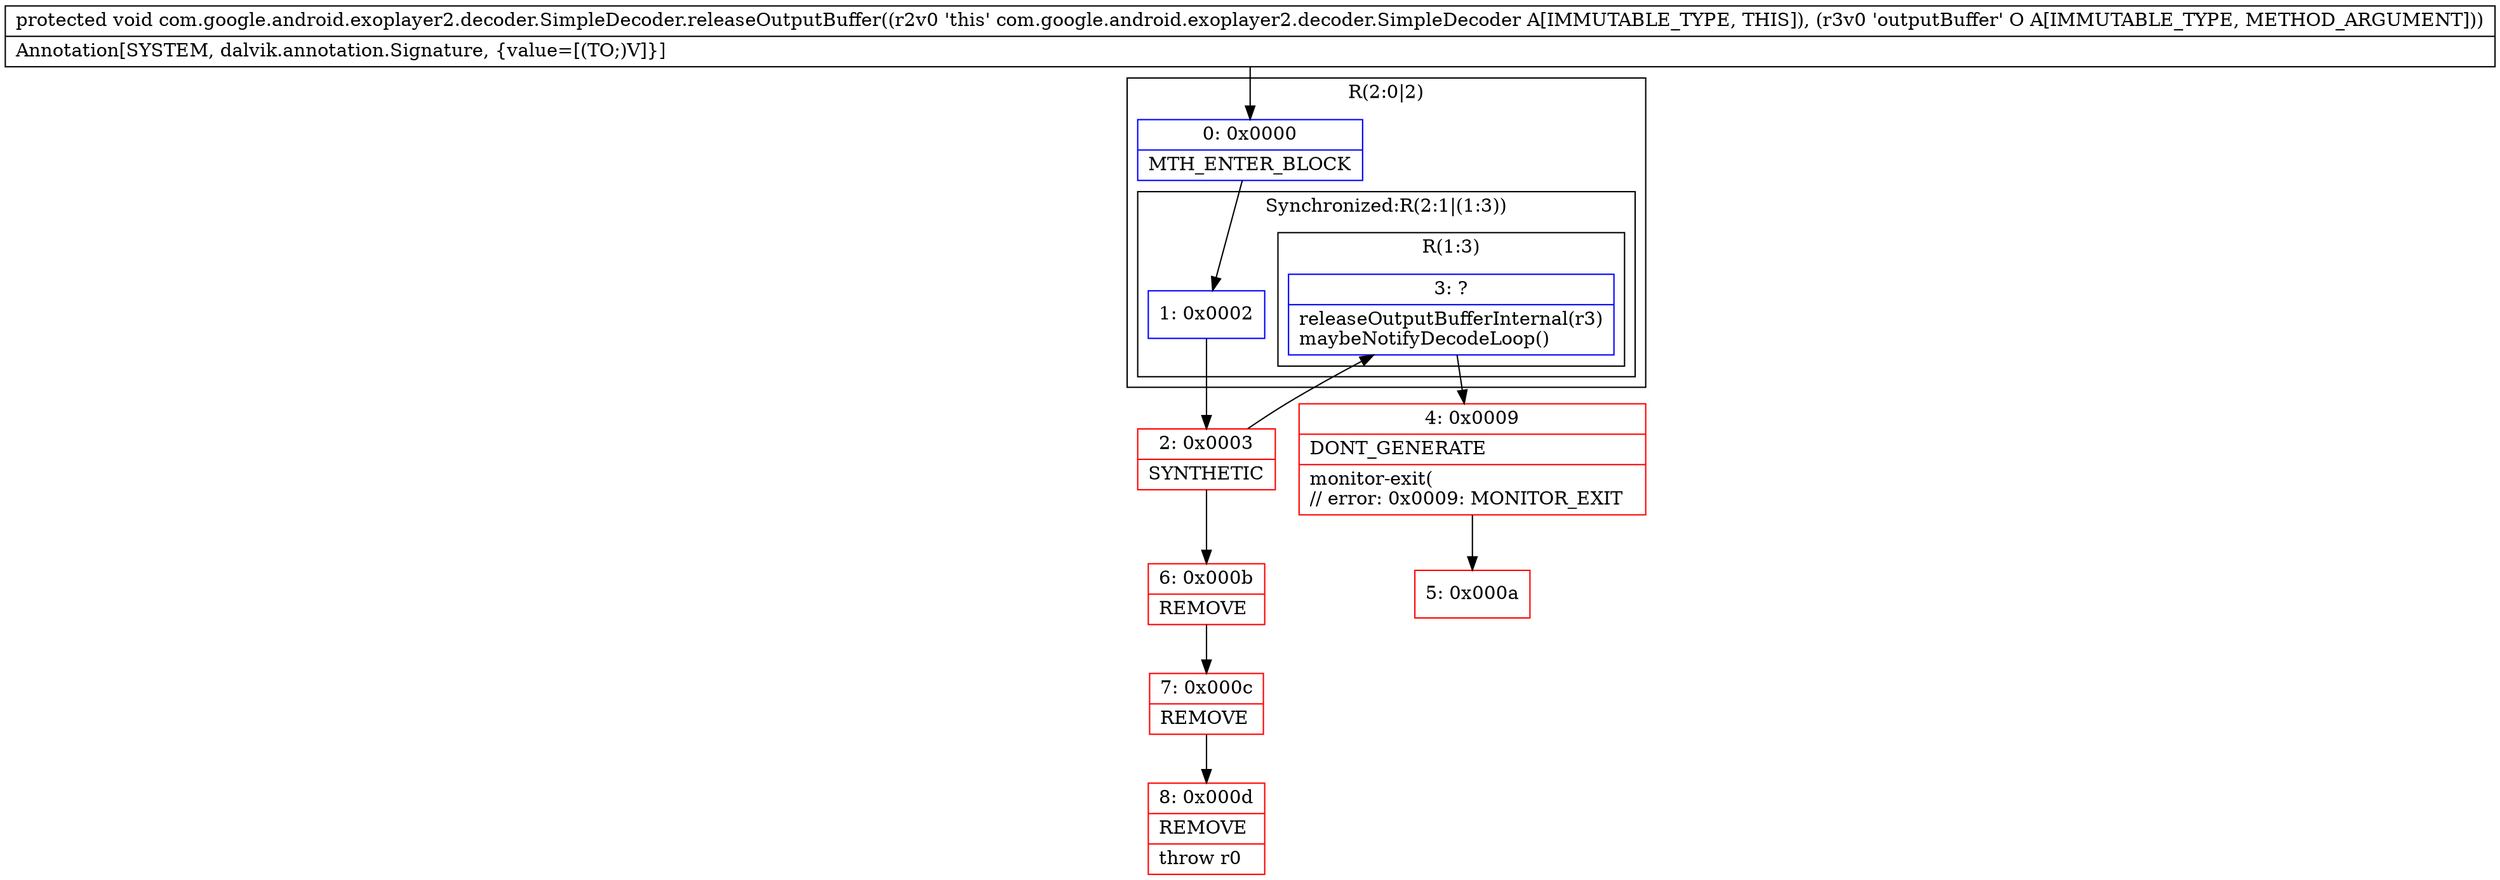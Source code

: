 digraph "CFG forcom.google.android.exoplayer2.decoder.SimpleDecoder.releaseOutputBuffer(Lcom\/google\/android\/exoplayer2\/decoder\/OutputBuffer;)V" {
subgraph cluster_Region_2012694573 {
label = "R(2:0|2)";
node [shape=record,color=blue];
Node_0 [shape=record,label="{0\:\ 0x0000|MTH_ENTER_BLOCK\l}"];
subgraph cluster_SynchronizedRegion_1991974477 {
label = "Synchronized:R(2:1|(1:3))";
node [shape=record,color=blue];
Node_1 [shape=record,label="{1\:\ 0x0002}"];
subgraph cluster_Region_159413787 {
label = "R(1:3)";
node [shape=record,color=blue];
Node_3 [shape=record,label="{3\:\ ?|releaseOutputBufferInternal(r3)\lmaybeNotifyDecodeLoop()\l}"];
}
}
}
Node_2 [shape=record,color=red,label="{2\:\ 0x0003|SYNTHETIC\l}"];
Node_4 [shape=record,color=red,label="{4\:\ 0x0009|DONT_GENERATE\l|monitor\-exit(\l\/\/ error: 0x0009: MONITOR_EXIT  \l}"];
Node_5 [shape=record,color=red,label="{5\:\ 0x000a}"];
Node_6 [shape=record,color=red,label="{6\:\ 0x000b|REMOVE\l}"];
Node_7 [shape=record,color=red,label="{7\:\ 0x000c|REMOVE\l}"];
Node_8 [shape=record,color=red,label="{8\:\ 0x000d|REMOVE\l|throw r0\l}"];
MethodNode[shape=record,label="{protected void com.google.android.exoplayer2.decoder.SimpleDecoder.releaseOutputBuffer((r2v0 'this' com.google.android.exoplayer2.decoder.SimpleDecoder A[IMMUTABLE_TYPE, THIS]), (r3v0 'outputBuffer' O A[IMMUTABLE_TYPE, METHOD_ARGUMENT]))  | Annotation[SYSTEM, dalvik.annotation.Signature, \{value=[(TO;)V]\}]\l}"];
MethodNode -> Node_0;
Node_0 -> Node_1;
Node_1 -> Node_2;
Node_3 -> Node_4;
Node_2 -> Node_3;
Node_2 -> Node_6;
Node_4 -> Node_5;
Node_6 -> Node_7;
Node_7 -> Node_8;
}

